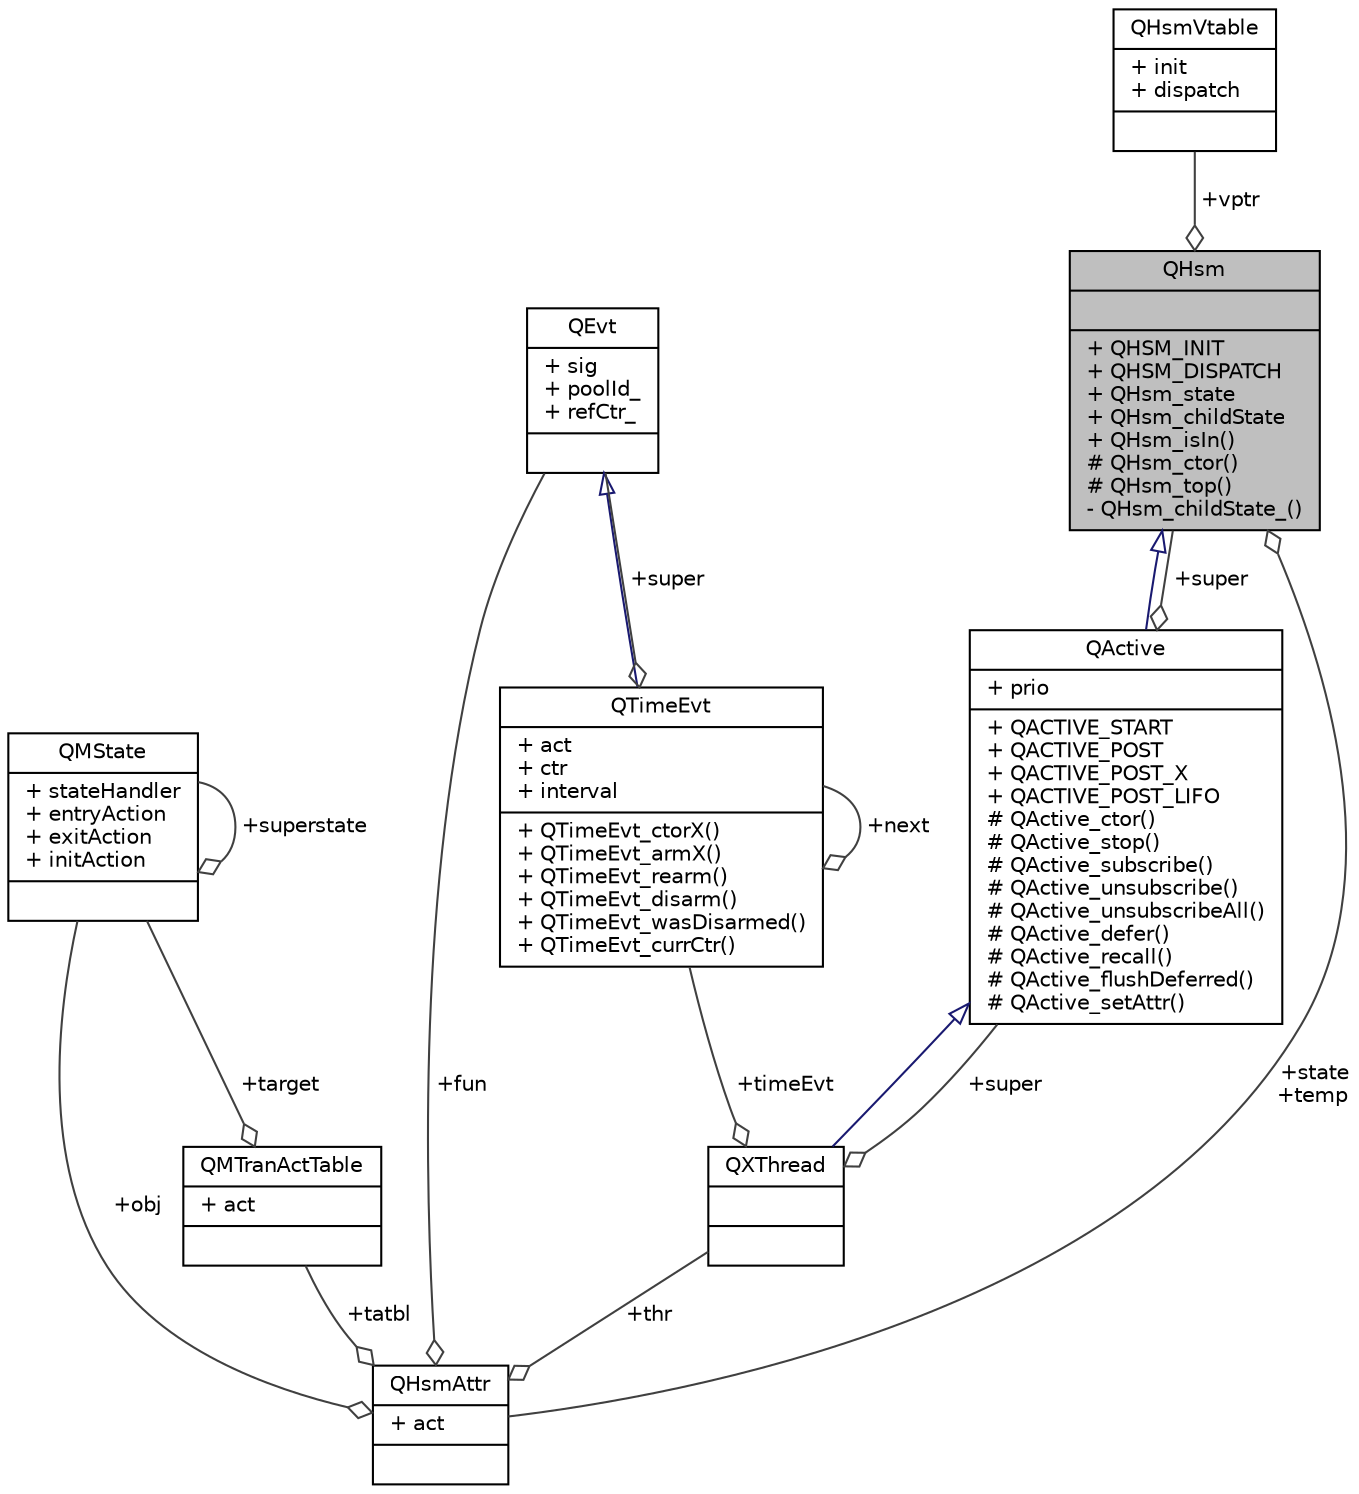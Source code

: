 digraph "QHsm"
{
 // LATEX_PDF_SIZE
  edge [fontname="Helvetica",fontsize="10",labelfontname="Helvetica",labelfontsize="10"];
  node [fontname="Helvetica",fontsize="10",shape=record];
  Node1 [label="{QHsm\n||+ QHSM_INIT\l+ QHSM_DISPATCH\l+ QHsm_state\l+ QHsm_childState\l+ QHsm_isIn()\l# QHsm_ctor()\l# QHsm_top()\l- QHsm_childState_()\l}",height=0.2,width=0.4,color="black", fillcolor="grey75", style="filled", fontcolor="black",tooltip="Hierarchical State Machine class."];
  Node2 -> Node1 [color="grey25",fontsize="10",style="solid",label=" +state\n+temp" ,arrowhead="odiamond",fontname="Helvetica"];
  Node2 [label="{QHsmAttr\n|+ act\l|}",height=0.2,width=0.4,color="black", fillcolor="white", style="filled",URL="$qep_8h.html#union_q_hsm_attr",tooltip="Attribute of for the QHsm class (Hierarchical State Machine)."];
  Node3 -> Node2 [color="grey25",fontsize="10",style="solid",label=" +obj" ,arrowhead="odiamond",fontname="Helvetica"];
  Node3 [label="{QMState\n|+ stateHandler\l+ entryAction\l+ exitAction\l+ initAction\l|}",height=0.2,width=0.4,color="black", fillcolor="white", style="filled",URL="$qep_8h.html#struct_q_m_state",tooltip="State object for the QMsm class (QM State Machine)."];
  Node3 -> Node3 [color="grey25",fontsize="10",style="solid",label=" +superstate" ,arrowhead="odiamond",fontname="Helvetica"];
  Node4 -> Node2 [color="grey25",fontsize="10",style="solid",label=" +fun" ,arrowhead="odiamond",fontname="Helvetica"];
  Node4 [label="{QEvt\n|+ sig\l+ poolId_\l+ refCtr_\l|}",height=0.2,width=0.4,color="black", fillcolor="white", style="filled",URL="$struct_q_evt.html",tooltip="Event class."];
  Node5 -> Node2 [color="grey25",fontsize="10",style="solid",label=" +thr" ,arrowhead="odiamond",fontname="Helvetica"];
  Node5 [label="{QXThread\n||}",height=0.2,width=0.4,color="black", fillcolor="white", style="filled",URL="$struct_q_x_thread.html",tooltip="eXtended (blocking) thread of the QXK preemptive kernel"];
  Node6 -> Node5 [dir="back",color="midnightblue",fontsize="10",style="solid",arrowtail="onormal",fontname="Helvetica"];
  Node6 [label="{QActive\n|+ prio\l|+ QACTIVE_START\l+ QACTIVE_POST\l+ QACTIVE_POST_X\l+ QACTIVE_POST_LIFO\l# QActive_ctor()\l# QActive_stop()\l# QActive_subscribe()\l# QActive_unsubscribe()\l# QActive_unsubscribeAll()\l# QActive_defer()\l# QActive_recall()\l# QActive_flushDeferred()\l# QActive_setAttr()\l}",height=0.2,width=0.4,color="black", fillcolor="white", style="filled",URL="$struct_q_active.html",tooltip="Active Object base class (based on QHsm implementation)"];
  Node1 -> Node6 [dir="back",color="midnightblue",fontsize="10",style="solid",arrowtail="onormal",fontname="Helvetica"];
  Node1 -> Node6 [color="grey25",fontsize="10",style="solid",label=" +super" ,arrowhead="odiamond",fontname="Helvetica"];
  Node7 -> Node5 [color="grey25",fontsize="10",style="solid",label=" +timeEvt" ,arrowhead="odiamond",fontname="Helvetica"];
  Node7 [label="{QTimeEvt\n|+ act\l+ ctr\l+ interval\l|+ QTimeEvt_ctorX()\l+ QTimeEvt_armX()\l+ QTimeEvt_rearm()\l+ QTimeEvt_disarm()\l+ QTimeEvt_wasDisarmed()\l+ QTimeEvt_currCtr()\l}",height=0.2,width=0.4,color="black", fillcolor="white", style="filled",URL="$struct_q_time_evt.html",tooltip="Time Event class."];
  Node4 -> Node7 [dir="back",color="midnightblue",fontsize="10",style="solid",arrowtail="onormal",fontname="Helvetica"];
  Node4 -> Node7 [color="grey25",fontsize="10",style="solid",label=" +super" ,arrowhead="odiamond",fontname="Helvetica"];
  Node7 -> Node7 [color="grey25",fontsize="10",style="solid",label=" +next" ,arrowhead="odiamond",fontname="Helvetica"];
  Node6 -> Node5 [color="grey25",fontsize="10",style="solid",label=" +super" ,arrowhead="odiamond",fontname="Helvetica"];
  Node8 -> Node2 [color="grey25",fontsize="10",style="solid",label=" +tatbl" ,arrowhead="odiamond",fontname="Helvetica"];
  Node8 [label="{QMTranActTable\n|+ act\l|}",height=0.2,width=0.4,color="black", fillcolor="white", style="filled",URL="$qep_8h.html#struct_q_m_tran_act_table",tooltip="Transition-Action Table for the Meta State Machine."];
  Node3 -> Node8 [color="grey25",fontsize="10",style="solid",label=" +target" ,arrowhead="odiamond",fontname="Helvetica"];
  Node9 -> Node1 [color="grey25",fontsize="10",style="solid",label=" +vptr" ,arrowhead="odiamond",fontname="Helvetica"];
  Node9 [label="{QHsmVtable\n|+ init\l+ dispatch\l|}",height=0.2,width=0.4,color="black", fillcolor="white", style="filled",URL="$struct_q_hsm_vtable.html",tooltip="Virtual table for the QHsm class."];
}
